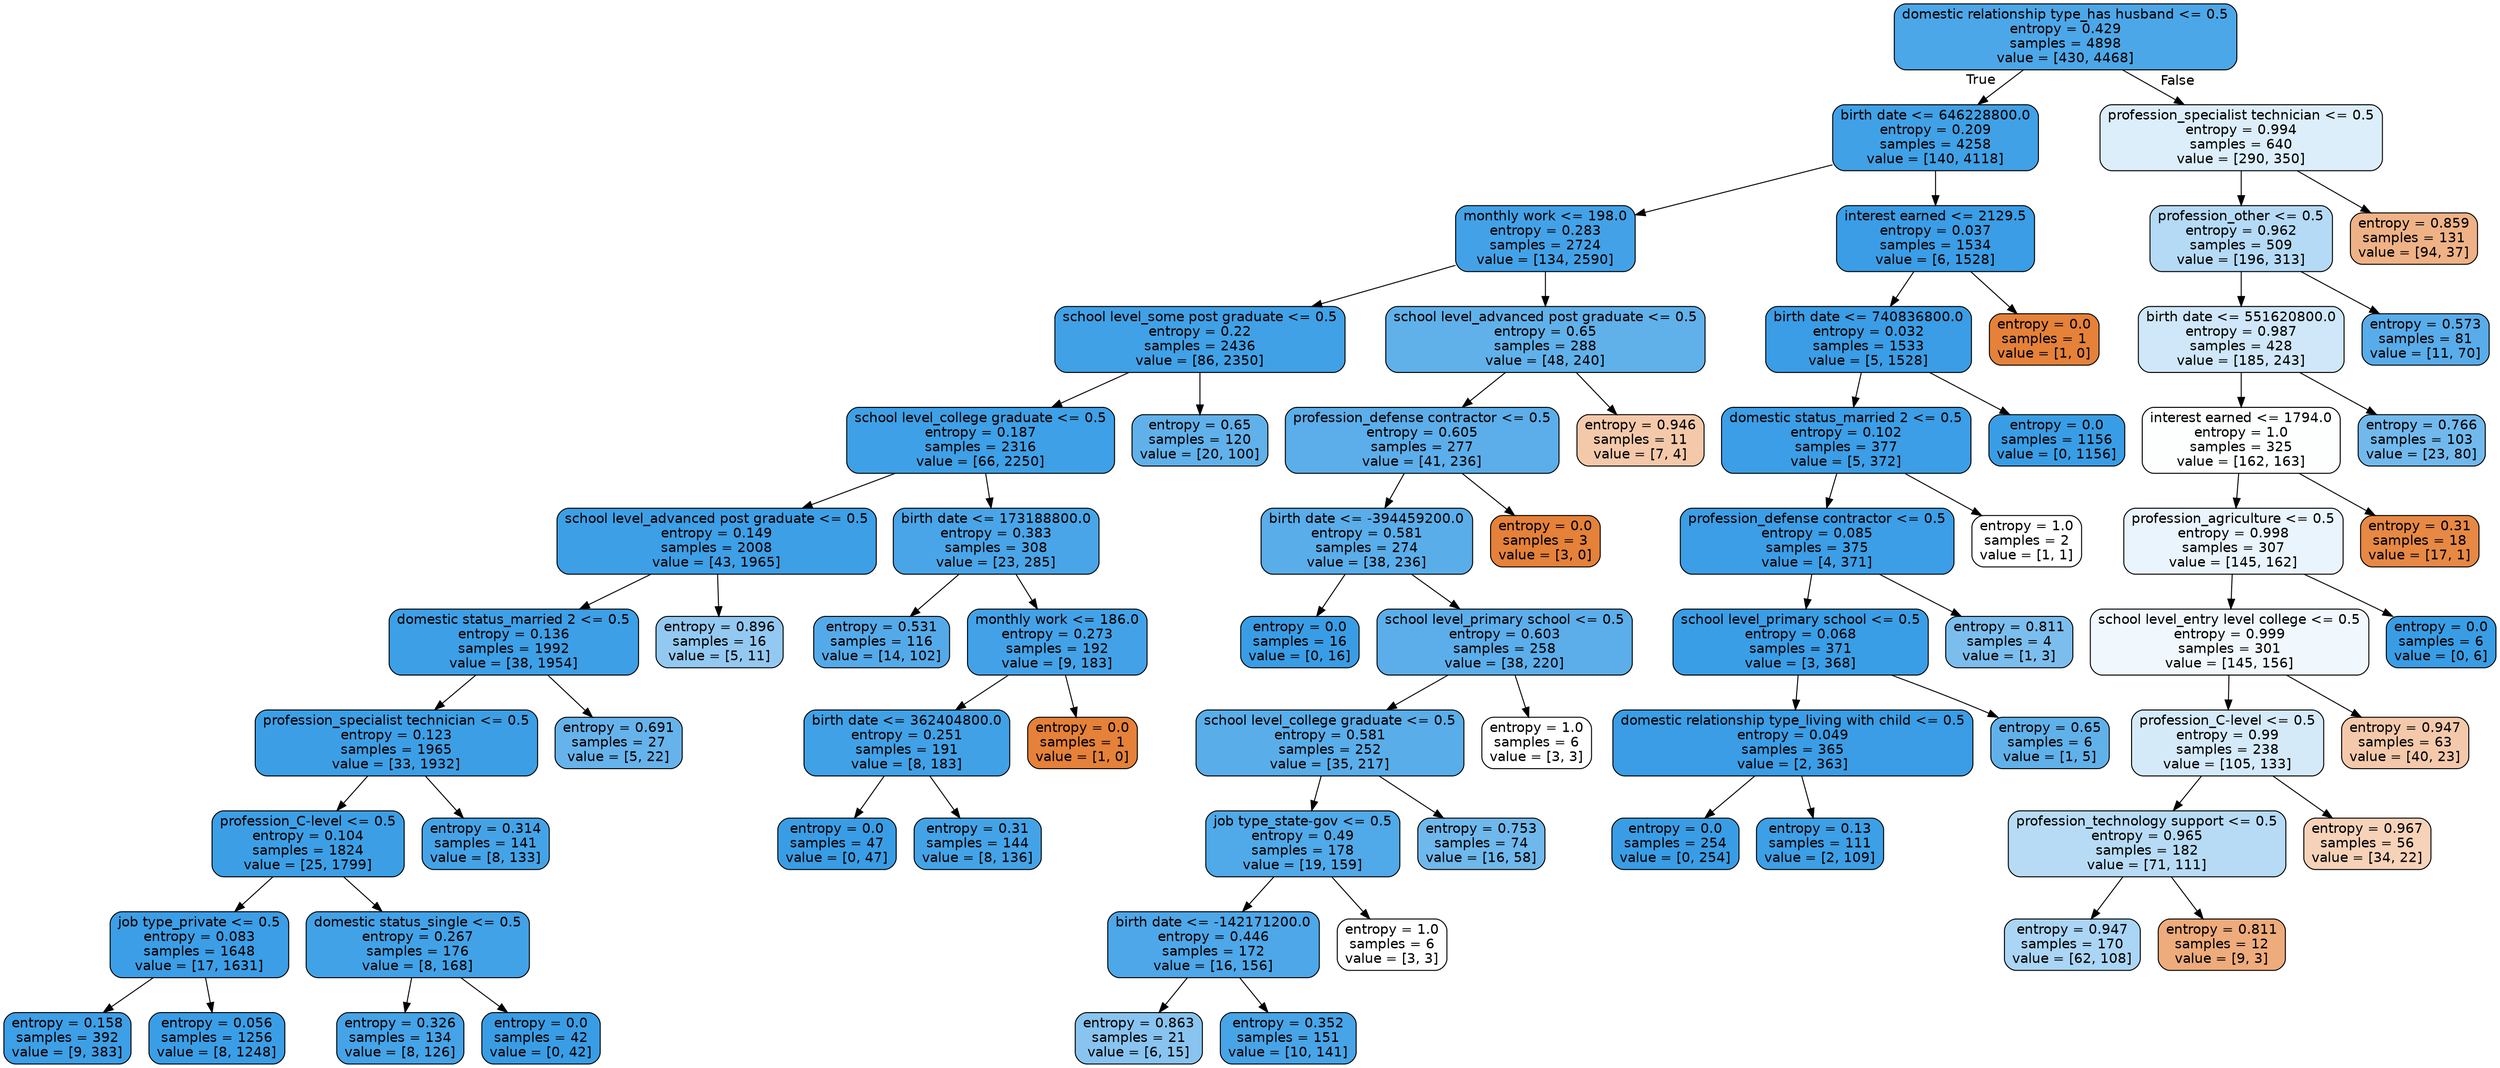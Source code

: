 digraph Tree {
node [shape=box, style="filled, rounded", color="black", fontname=helvetica] ;
edge [fontname=helvetica] ;
0 [label="domestic relationship type_has husband <= 0.5\nentropy = 0.429\nsamples = 4898\nvalue = [430, 4468]", fillcolor="#399de5e6"] ;
1 [label="birth date <= 646228800.0\nentropy = 0.209\nsamples = 4258\nvalue = [140, 4118]", fillcolor="#399de5f6"] ;
0 -> 1 [labeldistance=2.5, labelangle=45, headlabel="True"] ;
2 [label="monthly work <= 198.0\nentropy = 0.283\nsamples = 2724\nvalue = [134, 2590]", fillcolor="#399de5f2"] ;
1 -> 2 ;
3 [label="school level_some post graduate <= 0.5\nentropy = 0.22\nsamples = 2436\nvalue = [86, 2350]", fillcolor="#399de5f6"] ;
2 -> 3 ;
4 [label="school level_college graduate <= 0.5\nentropy = 0.187\nsamples = 2316\nvalue = [66, 2250]", fillcolor="#399de5f8"] ;
3 -> 4 ;
5 [label="school level_advanced post graduate <= 0.5\nentropy = 0.149\nsamples = 2008\nvalue = [43, 1965]", fillcolor="#399de5f9"] ;
4 -> 5 ;
6 [label="domestic status_married 2 <= 0.5\nentropy = 0.136\nsamples = 1992\nvalue = [38, 1954]", fillcolor="#399de5fa"] ;
5 -> 6 ;
7 [label="profession_specialist technician <= 0.5\nentropy = 0.123\nsamples = 1965\nvalue = [33, 1932]", fillcolor="#399de5fb"] ;
6 -> 7 ;
8 [label="profession_C-level <= 0.5\nentropy = 0.104\nsamples = 1824\nvalue = [25, 1799]", fillcolor="#399de5fb"] ;
7 -> 8 ;
9 [label="job type_private <= 0.5\nentropy = 0.083\nsamples = 1648\nvalue = [17, 1631]", fillcolor="#399de5fc"] ;
8 -> 9 ;
10 [label="entropy = 0.158\nsamples = 392\nvalue = [9, 383]", fillcolor="#399de5f9"] ;
9 -> 10 ;
11 [label="entropy = 0.056\nsamples = 1256\nvalue = [8, 1248]", fillcolor="#399de5fd"] ;
9 -> 11 ;
12 [label="domestic status_single <= 0.5\nentropy = 0.267\nsamples = 176\nvalue = [8, 168]", fillcolor="#399de5f3"] ;
8 -> 12 ;
13 [label="entropy = 0.326\nsamples = 134\nvalue = [8, 126]", fillcolor="#399de5ef"] ;
12 -> 13 ;
14 [label="entropy = 0.0\nsamples = 42\nvalue = [0, 42]", fillcolor="#399de5ff"] ;
12 -> 14 ;
15 [label="entropy = 0.314\nsamples = 141\nvalue = [8, 133]", fillcolor="#399de5f0"] ;
7 -> 15 ;
16 [label="entropy = 0.691\nsamples = 27\nvalue = [5, 22]", fillcolor="#399de5c5"] ;
6 -> 16 ;
17 [label="entropy = 0.896\nsamples = 16\nvalue = [5, 11]", fillcolor="#399de58b"] ;
5 -> 17 ;
18 [label="birth date <= 173188800.0\nentropy = 0.383\nsamples = 308\nvalue = [23, 285]", fillcolor="#399de5ea"] ;
4 -> 18 ;
19 [label="entropy = 0.531\nsamples = 116\nvalue = [14, 102]", fillcolor="#399de5dc"] ;
18 -> 19 ;
20 [label="monthly work <= 186.0\nentropy = 0.273\nsamples = 192\nvalue = [9, 183]", fillcolor="#399de5f2"] ;
18 -> 20 ;
21 [label="birth date <= 362404800.0\nentropy = 0.251\nsamples = 191\nvalue = [8, 183]", fillcolor="#399de5f4"] ;
20 -> 21 ;
22 [label="entropy = 0.0\nsamples = 47\nvalue = [0, 47]", fillcolor="#399de5ff"] ;
21 -> 22 ;
23 [label="entropy = 0.31\nsamples = 144\nvalue = [8, 136]", fillcolor="#399de5f0"] ;
21 -> 23 ;
24 [label="entropy = 0.0\nsamples = 1\nvalue = [1, 0]", fillcolor="#e58139ff"] ;
20 -> 24 ;
25 [label="entropy = 0.65\nsamples = 120\nvalue = [20, 100]", fillcolor="#399de5cc"] ;
3 -> 25 ;
26 [label="school level_advanced post graduate <= 0.5\nentropy = 0.65\nsamples = 288\nvalue = [48, 240]", fillcolor="#399de5cc"] ;
2 -> 26 ;
27 [label="profession_defense contractor <= 0.5\nentropy = 0.605\nsamples = 277\nvalue = [41, 236]", fillcolor="#399de5d3"] ;
26 -> 27 ;
28 [label="birth date <= -394459200.0\nentropy = 0.581\nsamples = 274\nvalue = [38, 236]", fillcolor="#399de5d6"] ;
27 -> 28 ;
29 [label="entropy = 0.0\nsamples = 16\nvalue = [0, 16]", fillcolor="#399de5ff"] ;
28 -> 29 ;
30 [label="school level_primary school <= 0.5\nentropy = 0.603\nsamples = 258\nvalue = [38, 220]", fillcolor="#399de5d3"] ;
28 -> 30 ;
31 [label="school level_college graduate <= 0.5\nentropy = 0.581\nsamples = 252\nvalue = [35, 217]", fillcolor="#399de5d6"] ;
30 -> 31 ;
32 [label="job type_state-gov <= 0.5\nentropy = 0.49\nsamples = 178\nvalue = [19, 159]", fillcolor="#399de5e1"] ;
31 -> 32 ;
33 [label="birth date <= -142171200.0\nentropy = 0.446\nsamples = 172\nvalue = [16, 156]", fillcolor="#399de5e5"] ;
32 -> 33 ;
34 [label="entropy = 0.863\nsamples = 21\nvalue = [6, 15]", fillcolor="#399de599"] ;
33 -> 34 ;
35 [label="entropy = 0.352\nsamples = 151\nvalue = [10, 141]", fillcolor="#399de5ed"] ;
33 -> 35 ;
36 [label="entropy = 1.0\nsamples = 6\nvalue = [3, 3]", fillcolor="#e5813900"] ;
32 -> 36 ;
37 [label="entropy = 0.753\nsamples = 74\nvalue = [16, 58]", fillcolor="#399de5b9"] ;
31 -> 37 ;
38 [label="entropy = 1.0\nsamples = 6\nvalue = [3, 3]", fillcolor="#e5813900"] ;
30 -> 38 ;
39 [label="entropy = 0.0\nsamples = 3\nvalue = [3, 0]", fillcolor="#e58139ff"] ;
27 -> 39 ;
40 [label="entropy = 0.946\nsamples = 11\nvalue = [7, 4]", fillcolor="#e581396d"] ;
26 -> 40 ;
41 [label="interest earned <= 2129.5\nentropy = 0.037\nsamples = 1534\nvalue = [6, 1528]", fillcolor="#399de5fe"] ;
1 -> 41 ;
42 [label="birth date <= 740836800.0\nentropy = 0.032\nsamples = 1533\nvalue = [5, 1528]", fillcolor="#399de5fe"] ;
41 -> 42 ;
43 [label="domestic status_married 2 <= 0.5\nentropy = 0.102\nsamples = 377\nvalue = [5, 372]", fillcolor="#399de5fc"] ;
42 -> 43 ;
44 [label="profession_defense contractor <= 0.5\nentropy = 0.085\nsamples = 375\nvalue = [4, 371]", fillcolor="#399de5fc"] ;
43 -> 44 ;
45 [label="school level_primary school <= 0.5\nentropy = 0.068\nsamples = 371\nvalue = [3, 368]", fillcolor="#399de5fd"] ;
44 -> 45 ;
46 [label="domestic relationship type_living with child <= 0.5\nentropy = 0.049\nsamples = 365\nvalue = [2, 363]", fillcolor="#399de5fe"] ;
45 -> 46 ;
47 [label="entropy = 0.0\nsamples = 254\nvalue = [0, 254]", fillcolor="#399de5ff"] ;
46 -> 47 ;
48 [label="entropy = 0.13\nsamples = 111\nvalue = [2, 109]", fillcolor="#399de5fa"] ;
46 -> 48 ;
49 [label="entropy = 0.65\nsamples = 6\nvalue = [1, 5]", fillcolor="#399de5cc"] ;
45 -> 49 ;
50 [label="entropy = 0.811\nsamples = 4\nvalue = [1, 3]", fillcolor="#399de5aa"] ;
44 -> 50 ;
51 [label="entropy = 1.0\nsamples = 2\nvalue = [1, 1]", fillcolor="#e5813900"] ;
43 -> 51 ;
52 [label="entropy = 0.0\nsamples = 1156\nvalue = [0, 1156]", fillcolor="#399de5ff"] ;
42 -> 52 ;
53 [label="entropy = 0.0\nsamples = 1\nvalue = [1, 0]", fillcolor="#e58139ff"] ;
41 -> 53 ;
54 [label="profession_specialist technician <= 0.5\nentropy = 0.994\nsamples = 640\nvalue = [290, 350]", fillcolor="#399de52c"] ;
0 -> 54 [labeldistance=2.5, labelangle=-45, headlabel="False"] ;
55 [label="profession_other <= 0.5\nentropy = 0.962\nsamples = 509\nvalue = [196, 313]", fillcolor="#399de55f"] ;
54 -> 55 ;
56 [label="birth date <= 551620800.0\nentropy = 0.987\nsamples = 428\nvalue = [185, 243]", fillcolor="#399de53d"] ;
55 -> 56 ;
57 [label="interest earned <= 1794.0\nentropy = 1.0\nsamples = 325\nvalue = [162, 163]", fillcolor="#399de502"] ;
56 -> 57 ;
58 [label="profession_agriculture <= 0.5\nentropy = 0.998\nsamples = 307\nvalue = [145, 162]", fillcolor="#399de51b"] ;
57 -> 58 ;
59 [label="school level_entry level college <= 0.5\nentropy = 0.999\nsamples = 301\nvalue = [145, 156]", fillcolor="#399de512"] ;
58 -> 59 ;
60 [label="profession_C-level <= 0.5\nentropy = 0.99\nsamples = 238\nvalue = [105, 133]", fillcolor="#399de536"] ;
59 -> 60 ;
61 [label="profession_technology support <= 0.5\nentropy = 0.965\nsamples = 182\nvalue = [71, 111]", fillcolor="#399de55c"] ;
60 -> 61 ;
62 [label="entropy = 0.947\nsamples = 170\nvalue = [62, 108]", fillcolor="#399de56d"] ;
61 -> 62 ;
63 [label="entropy = 0.811\nsamples = 12\nvalue = [9, 3]", fillcolor="#e58139aa"] ;
61 -> 63 ;
64 [label="entropy = 0.967\nsamples = 56\nvalue = [34, 22]", fillcolor="#e581395a"] ;
60 -> 64 ;
65 [label="entropy = 0.947\nsamples = 63\nvalue = [40, 23]", fillcolor="#e581396c"] ;
59 -> 65 ;
66 [label="entropy = 0.0\nsamples = 6\nvalue = [0, 6]", fillcolor="#399de5ff"] ;
58 -> 66 ;
67 [label="entropy = 0.31\nsamples = 18\nvalue = [17, 1]", fillcolor="#e58139f0"] ;
57 -> 67 ;
68 [label="entropy = 0.766\nsamples = 103\nvalue = [23, 80]", fillcolor="#399de5b6"] ;
56 -> 68 ;
69 [label="entropy = 0.573\nsamples = 81\nvalue = [11, 70]", fillcolor="#399de5d7"] ;
55 -> 69 ;
70 [label="entropy = 0.859\nsamples = 131\nvalue = [94, 37]", fillcolor="#e581399b"] ;
54 -> 70 ;
}
